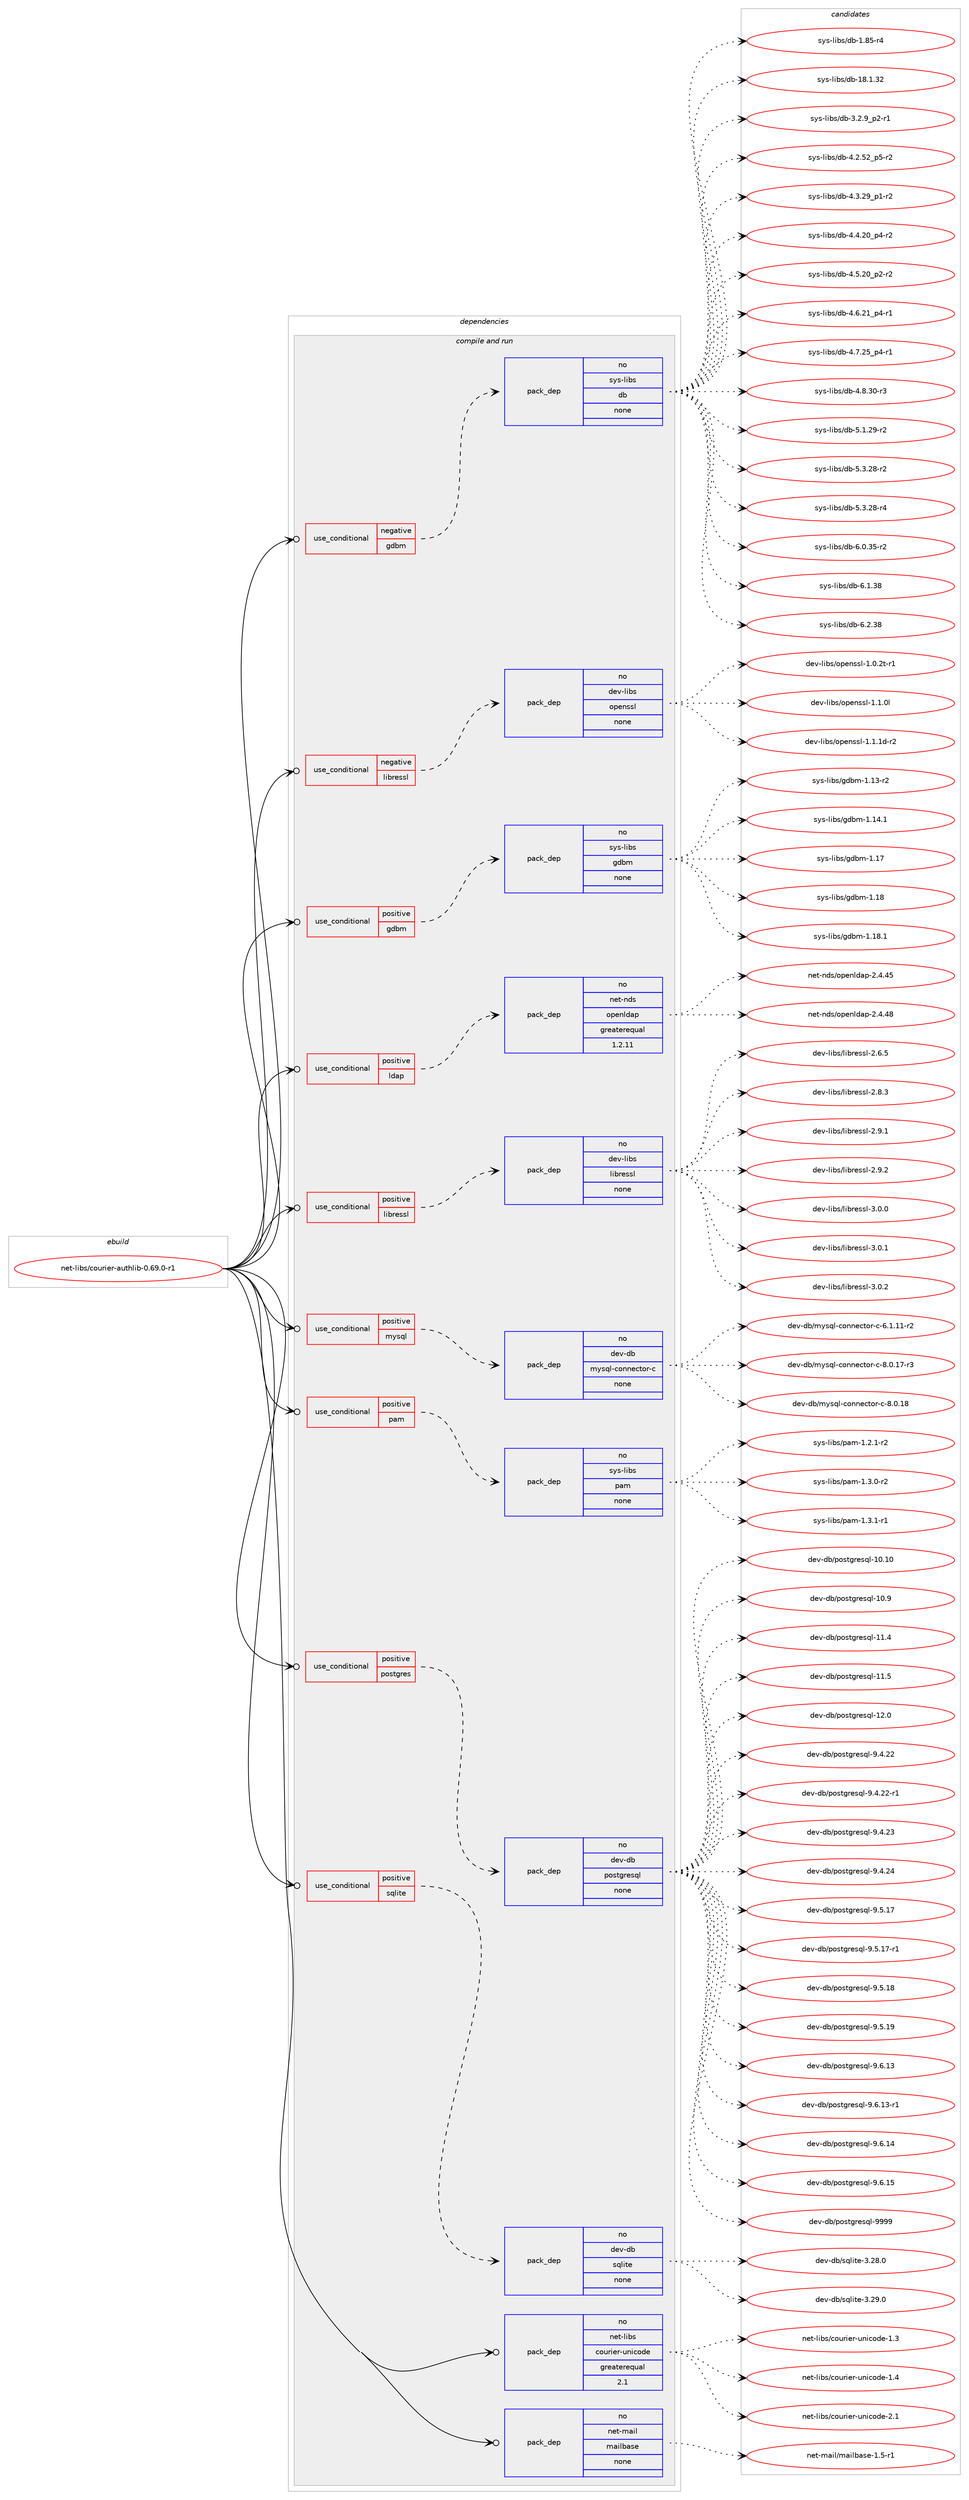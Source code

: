 digraph prolog {

# *************
# Graph options
# *************

newrank=true;
concentrate=true;
compound=true;
graph [rankdir=LR,fontname=Helvetica,fontsize=10,ranksep=1.5];#, ranksep=2.5, nodesep=0.2];
edge  [arrowhead=vee];
node  [fontname=Helvetica,fontsize=10];

# **********
# The ebuild
# **********

subgraph cluster_leftcol {
color=gray;
rank=same;
label=<<i>ebuild</i>>;
id [label="net-libs/courier-authlib-0.69.0-r1", color=red, width=4, href="../net-libs/courier-authlib-0.69.0-r1.svg"];
}

# ****************
# The dependencies
# ****************

subgraph cluster_midcol {
color=gray;
label=<<i>dependencies</i>>;
subgraph cluster_compile {
fillcolor="#eeeeee";
style=filled;
label=<<i>compile</i>>;
}
subgraph cluster_compileandrun {
fillcolor="#eeeeee";
style=filled;
label=<<i>compile and run</i>>;
subgraph cond201204 {
dependency825389 [label=<<TABLE BORDER="0" CELLBORDER="1" CELLSPACING="0" CELLPADDING="4"><TR><TD ROWSPAN="3" CELLPADDING="10">use_conditional</TD></TR><TR><TD>negative</TD></TR><TR><TD>gdbm</TD></TR></TABLE>>, shape=none, color=red];
subgraph pack609751 {
dependency825390 [label=<<TABLE BORDER="0" CELLBORDER="1" CELLSPACING="0" CELLPADDING="4" WIDTH="220"><TR><TD ROWSPAN="6" CELLPADDING="30">pack_dep</TD></TR><TR><TD WIDTH="110">no</TD></TR><TR><TD>sys-libs</TD></TR><TR><TD>db</TD></TR><TR><TD>none</TD></TR><TR><TD></TD></TR></TABLE>>, shape=none, color=blue];
}
dependency825389:e -> dependency825390:w [weight=20,style="dashed",arrowhead="vee"];
}
id:e -> dependency825389:w [weight=20,style="solid",arrowhead="odotvee"];
subgraph cond201205 {
dependency825391 [label=<<TABLE BORDER="0" CELLBORDER="1" CELLSPACING="0" CELLPADDING="4"><TR><TD ROWSPAN="3" CELLPADDING="10">use_conditional</TD></TR><TR><TD>negative</TD></TR><TR><TD>libressl</TD></TR></TABLE>>, shape=none, color=red];
subgraph pack609752 {
dependency825392 [label=<<TABLE BORDER="0" CELLBORDER="1" CELLSPACING="0" CELLPADDING="4" WIDTH="220"><TR><TD ROWSPAN="6" CELLPADDING="30">pack_dep</TD></TR><TR><TD WIDTH="110">no</TD></TR><TR><TD>dev-libs</TD></TR><TR><TD>openssl</TD></TR><TR><TD>none</TD></TR><TR><TD></TD></TR></TABLE>>, shape=none, color=blue];
}
dependency825391:e -> dependency825392:w [weight=20,style="dashed",arrowhead="vee"];
}
id:e -> dependency825391:w [weight=20,style="solid",arrowhead="odotvee"];
subgraph cond201206 {
dependency825393 [label=<<TABLE BORDER="0" CELLBORDER="1" CELLSPACING="0" CELLPADDING="4"><TR><TD ROWSPAN="3" CELLPADDING="10">use_conditional</TD></TR><TR><TD>positive</TD></TR><TR><TD>gdbm</TD></TR></TABLE>>, shape=none, color=red];
subgraph pack609753 {
dependency825394 [label=<<TABLE BORDER="0" CELLBORDER="1" CELLSPACING="0" CELLPADDING="4" WIDTH="220"><TR><TD ROWSPAN="6" CELLPADDING="30">pack_dep</TD></TR><TR><TD WIDTH="110">no</TD></TR><TR><TD>sys-libs</TD></TR><TR><TD>gdbm</TD></TR><TR><TD>none</TD></TR><TR><TD></TD></TR></TABLE>>, shape=none, color=blue];
}
dependency825393:e -> dependency825394:w [weight=20,style="dashed",arrowhead="vee"];
}
id:e -> dependency825393:w [weight=20,style="solid",arrowhead="odotvee"];
subgraph cond201207 {
dependency825395 [label=<<TABLE BORDER="0" CELLBORDER="1" CELLSPACING="0" CELLPADDING="4"><TR><TD ROWSPAN="3" CELLPADDING="10">use_conditional</TD></TR><TR><TD>positive</TD></TR><TR><TD>ldap</TD></TR></TABLE>>, shape=none, color=red];
subgraph pack609754 {
dependency825396 [label=<<TABLE BORDER="0" CELLBORDER="1" CELLSPACING="0" CELLPADDING="4" WIDTH="220"><TR><TD ROWSPAN="6" CELLPADDING="30">pack_dep</TD></TR><TR><TD WIDTH="110">no</TD></TR><TR><TD>net-nds</TD></TR><TR><TD>openldap</TD></TR><TR><TD>greaterequal</TD></TR><TR><TD>1.2.11</TD></TR></TABLE>>, shape=none, color=blue];
}
dependency825395:e -> dependency825396:w [weight=20,style="dashed",arrowhead="vee"];
}
id:e -> dependency825395:w [weight=20,style="solid",arrowhead="odotvee"];
subgraph cond201208 {
dependency825397 [label=<<TABLE BORDER="0" CELLBORDER="1" CELLSPACING="0" CELLPADDING="4"><TR><TD ROWSPAN="3" CELLPADDING="10">use_conditional</TD></TR><TR><TD>positive</TD></TR><TR><TD>libressl</TD></TR></TABLE>>, shape=none, color=red];
subgraph pack609755 {
dependency825398 [label=<<TABLE BORDER="0" CELLBORDER="1" CELLSPACING="0" CELLPADDING="4" WIDTH="220"><TR><TD ROWSPAN="6" CELLPADDING="30">pack_dep</TD></TR><TR><TD WIDTH="110">no</TD></TR><TR><TD>dev-libs</TD></TR><TR><TD>libressl</TD></TR><TR><TD>none</TD></TR><TR><TD></TD></TR></TABLE>>, shape=none, color=blue];
}
dependency825397:e -> dependency825398:w [weight=20,style="dashed",arrowhead="vee"];
}
id:e -> dependency825397:w [weight=20,style="solid",arrowhead="odotvee"];
subgraph cond201209 {
dependency825399 [label=<<TABLE BORDER="0" CELLBORDER="1" CELLSPACING="0" CELLPADDING="4"><TR><TD ROWSPAN="3" CELLPADDING="10">use_conditional</TD></TR><TR><TD>positive</TD></TR><TR><TD>mysql</TD></TR></TABLE>>, shape=none, color=red];
subgraph pack609756 {
dependency825400 [label=<<TABLE BORDER="0" CELLBORDER="1" CELLSPACING="0" CELLPADDING="4" WIDTH="220"><TR><TD ROWSPAN="6" CELLPADDING="30">pack_dep</TD></TR><TR><TD WIDTH="110">no</TD></TR><TR><TD>dev-db</TD></TR><TR><TD>mysql-connector-c</TD></TR><TR><TD>none</TD></TR><TR><TD></TD></TR></TABLE>>, shape=none, color=blue];
}
dependency825399:e -> dependency825400:w [weight=20,style="dashed",arrowhead="vee"];
}
id:e -> dependency825399:w [weight=20,style="solid",arrowhead="odotvee"];
subgraph cond201210 {
dependency825401 [label=<<TABLE BORDER="0" CELLBORDER="1" CELLSPACING="0" CELLPADDING="4"><TR><TD ROWSPAN="3" CELLPADDING="10">use_conditional</TD></TR><TR><TD>positive</TD></TR><TR><TD>pam</TD></TR></TABLE>>, shape=none, color=red];
subgraph pack609757 {
dependency825402 [label=<<TABLE BORDER="0" CELLBORDER="1" CELLSPACING="0" CELLPADDING="4" WIDTH="220"><TR><TD ROWSPAN="6" CELLPADDING="30">pack_dep</TD></TR><TR><TD WIDTH="110">no</TD></TR><TR><TD>sys-libs</TD></TR><TR><TD>pam</TD></TR><TR><TD>none</TD></TR><TR><TD></TD></TR></TABLE>>, shape=none, color=blue];
}
dependency825401:e -> dependency825402:w [weight=20,style="dashed",arrowhead="vee"];
}
id:e -> dependency825401:w [weight=20,style="solid",arrowhead="odotvee"];
subgraph cond201211 {
dependency825403 [label=<<TABLE BORDER="0" CELLBORDER="1" CELLSPACING="0" CELLPADDING="4"><TR><TD ROWSPAN="3" CELLPADDING="10">use_conditional</TD></TR><TR><TD>positive</TD></TR><TR><TD>postgres</TD></TR></TABLE>>, shape=none, color=red];
subgraph pack609758 {
dependency825404 [label=<<TABLE BORDER="0" CELLBORDER="1" CELLSPACING="0" CELLPADDING="4" WIDTH="220"><TR><TD ROWSPAN="6" CELLPADDING="30">pack_dep</TD></TR><TR><TD WIDTH="110">no</TD></TR><TR><TD>dev-db</TD></TR><TR><TD>postgresql</TD></TR><TR><TD>none</TD></TR><TR><TD></TD></TR></TABLE>>, shape=none, color=blue];
}
dependency825403:e -> dependency825404:w [weight=20,style="dashed",arrowhead="vee"];
}
id:e -> dependency825403:w [weight=20,style="solid",arrowhead="odotvee"];
subgraph cond201212 {
dependency825405 [label=<<TABLE BORDER="0" CELLBORDER="1" CELLSPACING="0" CELLPADDING="4"><TR><TD ROWSPAN="3" CELLPADDING="10">use_conditional</TD></TR><TR><TD>positive</TD></TR><TR><TD>sqlite</TD></TR></TABLE>>, shape=none, color=red];
subgraph pack609759 {
dependency825406 [label=<<TABLE BORDER="0" CELLBORDER="1" CELLSPACING="0" CELLPADDING="4" WIDTH="220"><TR><TD ROWSPAN="6" CELLPADDING="30">pack_dep</TD></TR><TR><TD WIDTH="110">no</TD></TR><TR><TD>dev-db</TD></TR><TR><TD>sqlite</TD></TR><TR><TD>none</TD></TR><TR><TD></TD></TR></TABLE>>, shape=none, color=blue];
}
dependency825405:e -> dependency825406:w [weight=20,style="dashed",arrowhead="vee"];
}
id:e -> dependency825405:w [weight=20,style="solid",arrowhead="odotvee"];
subgraph pack609760 {
dependency825407 [label=<<TABLE BORDER="0" CELLBORDER="1" CELLSPACING="0" CELLPADDING="4" WIDTH="220"><TR><TD ROWSPAN="6" CELLPADDING="30">pack_dep</TD></TR><TR><TD WIDTH="110">no</TD></TR><TR><TD>net-libs</TD></TR><TR><TD>courier-unicode</TD></TR><TR><TD>greaterequal</TD></TR><TR><TD>2.1</TD></TR></TABLE>>, shape=none, color=blue];
}
id:e -> dependency825407:w [weight=20,style="solid",arrowhead="odotvee"];
subgraph pack609761 {
dependency825408 [label=<<TABLE BORDER="0" CELLBORDER="1" CELLSPACING="0" CELLPADDING="4" WIDTH="220"><TR><TD ROWSPAN="6" CELLPADDING="30">pack_dep</TD></TR><TR><TD WIDTH="110">no</TD></TR><TR><TD>net-mail</TD></TR><TR><TD>mailbase</TD></TR><TR><TD>none</TD></TR><TR><TD></TD></TR></TABLE>>, shape=none, color=blue];
}
id:e -> dependency825408:w [weight=20,style="solid",arrowhead="odotvee"];
}
subgraph cluster_run {
fillcolor="#eeeeee";
style=filled;
label=<<i>run</i>>;
}
}

# **************
# The candidates
# **************

subgraph cluster_choices {
rank=same;
color=gray;
label=<<i>candidates</i>>;

subgraph choice609751 {
color=black;
nodesep=1;
choice1151211154510810598115471009845494656534511452 [label="sys-libs/db-1.85-r4", color=red, width=4,href="../sys-libs/db-1.85-r4.svg"];
choice115121115451081059811547100984549564649465150 [label="sys-libs/db-18.1.32", color=red, width=4,href="../sys-libs/db-18.1.32.svg"];
choice1151211154510810598115471009845514650465795112504511449 [label="sys-libs/db-3.2.9_p2-r1", color=red, width=4,href="../sys-libs/db-3.2.9_p2-r1.svg"];
choice115121115451081059811547100984552465046535095112534511450 [label="sys-libs/db-4.2.52_p5-r2", color=red, width=4,href="../sys-libs/db-4.2.52_p5-r2.svg"];
choice115121115451081059811547100984552465146505795112494511450 [label="sys-libs/db-4.3.29_p1-r2", color=red, width=4,href="../sys-libs/db-4.3.29_p1-r2.svg"];
choice115121115451081059811547100984552465246504895112524511450 [label="sys-libs/db-4.4.20_p4-r2", color=red, width=4,href="../sys-libs/db-4.4.20_p4-r2.svg"];
choice115121115451081059811547100984552465346504895112504511450 [label="sys-libs/db-4.5.20_p2-r2", color=red, width=4,href="../sys-libs/db-4.5.20_p2-r2.svg"];
choice115121115451081059811547100984552465446504995112524511449 [label="sys-libs/db-4.6.21_p4-r1", color=red, width=4,href="../sys-libs/db-4.6.21_p4-r1.svg"];
choice115121115451081059811547100984552465546505395112524511449 [label="sys-libs/db-4.7.25_p4-r1", color=red, width=4,href="../sys-libs/db-4.7.25_p4-r1.svg"];
choice11512111545108105981154710098455246564651484511451 [label="sys-libs/db-4.8.30-r3", color=red, width=4,href="../sys-libs/db-4.8.30-r3.svg"];
choice11512111545108105981154710098455346494650574511450 [label="sys-libs/db-5.1.29-r2", color=red, width=4,href="../sys-libs/db-5.1.29-r2.svg"];
choice11512111545108105981154710098455346514650564511450 [label="sys-libs/db-5.3.28-r2", color=red, width=4,href="../sys-libs/db-5.3.28-r2.svg"];
choice11512111545108105981154710098455346514650564511452 [label="sys-libs/db-5.3.28-r4", color=red, width=4,href="../sys-libs/db-5.3.28-r4.svg"];
choice11512111545108105981154710098455446484651534511450 [label="sys-libs/db-6.0.35-r2", color=red, width=4,href="../sys-libs/db-6.0.35-r2.svg"];
choice1151211154510810598115471009845544649465156 [label="sys-libs/db-6.1.38", color=red, width=4,href="../sys-libs/db-6.1.38.svg"];
choice1151211154510810598115471009845544650465156 [label="sys-libs/db-6.2.38", color=red, width=4,href="../sys-libs/db-6.2.38.svg"];
dependency825390:e -> choice1151211154510810598115471009845494656534511452:w [style=dotted,weight="100"];
dependency825390:e -> choice115121115451081059811547100984549564649465150:w [style=dotted,weight="100"];
dependency825390:e -> choice1151211154510810598115471009845514650465795112504511449:w [style=dotted,weight="100"];
dependency825390:e -> choice115121115451081059811547100984552465046535095112534511450:w [style=dotted,weight="100"];
dependency825390:e -> choice115121115451081059811547100984552465146505795112494511450:w [style=dotted,weight="100"];
dependency825390:e -> choice115121115451081059811547100984552465246504895112524511450:w [style=dotted,weight="100"];
dependency825390:e -> choice115121115451081059811547100984552465346504895112504511450:w [style=dotted,weight="100"];
dependency825390:e -> choice115121115451081059811547100984552465446504995112524511449:w [style=dotted,weight="100"];
dependency825390:e -> choice115121115451081059811547100984552465546505395112524511449:w [style=dotted,weight="100"];
dependency825390:e -> choice11512111545108105981154710098455246564651484511451:w [style=dotted,weight="100"];
dependency825390:e -> choice11512111545108105981154710098455346494650574511450:w [style=dotted,weight="100"];
dependency825390:e -> choice11512111545108105981154710098455346514650564511450:w [style=dotted,weight="100"];
dependency825390:e -> choice11512111545108105981154710098455346514650564511452:w [style=dotted,weight="100"];
dependency825390:e -> choice11512111545108105981154710098455446484651534511450:w [style=dotted,weight="100"];
dependency825390:e -> choice1151211154510810598115471009845544649465156:w [style=dotted,weight="100"];
dependency825390:e -> choice1151211154510810598115471009845544650465156:w [style=dotted,weight="100"];
}
subgraph choice609752 {
color=black;
nodesep=1;
choice1001011184510810598115471111121011101151151084549464846501164511449 [label="dev-libs/openssl-1.0.2t-r1", color=red, width=4,href="../dev-libs/openssl-1.0.2t-r1.svg"];
choice100101118451081059811547111112101110115115108454946494648108 [label="dev-libs/openssl-1.1.0l", color=red, width=4,href="../dev-libs/openssl-1.1.0l.svg"];
choice1001011184510810598115471111121011101151151084549464946491004511450 [label="dev-libs/openssl-1.1.1d-r2", color=red, width=4,href="../dev-libs/openssl-1.1.1d-r2.svg"];
dependency825392:e -> choice1001011184510810598115471111121011101151151084549464846501164511449:w [style=dotted,weight="100"];
dependency825392:e -> choice100101118451081059811547111112101110115115108454946494648108:w [style=dotted,weight="100"];
dependency825392:e -> choice1001011184510810598115471111121011101151151084549464946491004511450:w [style=dotted,weight="100"];
}
subgraph choice609753 {
color=black;
nodesep=1;
choice1151211154510810598115471031009810945494649514511450 [label="sys-libs/gdbm-1.13-r2", color=red, width=4,href="../sys-libs/gdbm-1.13-r2.svg"];
choice1151211154510810598115471031009810945494649524649 [label="sys-libs/gdbm-1.14.1", color=red, width=4,href="../sys-libs/gdbm-1.14.1.svg"];
choice115121115451081059811547103100981094549464955 [label="sys-libs/gdbm-1.17", color=red, width=4,href="../sys-libs/gdbm-1.17.svg"];
choice115121115451081059811547103100981094549464956 [label="sys-libs/gdbm-1.18", color=red, width=4,href="../sys-libs/gdbm-1.18.svg"];
choice1151211154510810598115471031009810945494649564649 [label="sys-libs/gdbm-1.18.1", color=red, width=4,href="../sys-libs/gdbm-1.18.1.svg"];
dependency825394:e -> choice1151211154510810598115471031009810945494649514511450:w [style=dotted,weight="100"];
dependency825394:e -> choice1151211154510810598115471031009810945494649524649:w [style=dotted,weight="100"];
dependency825394:e -> choice115121115451081059811547103100981094549464955:w [style=dotted,weight="100"];
dependency825394:e -> choice115121115451081059811547103100981094549464956:w [style=dotted,weight="100"];
dependency825394:e -> choice1151211154510810598115471031009810945494649564649:w [style=dotted,weight="100"];
}
subgraph choice609754 {
color=black;
nodesep=1;
choice11010111645110100115471111121011101081009711245504652465253 [label="net-nds/openldap-2.4.45", color=red, width=4,href="../net-nds/openldap-2.4.45.svg"];
choice11010111645110100115471111121011101081009711245504652465256 [label="net-nds/openldap-2.4.48", color=red, width=4,href="../net-nds/openldap-2.4.48.svg"];
dependency825396:e -> choice11010111645110100115471111121011101081009711245504652465253:w [style=dotted,weight="100"];
dependency825396:e -> choice11010111645110100115471111121011101081009711245504652465256:w [style=dotted,weight="100"];
}
subgraph choice609755 {
color=black;
nodesep=1;
choice10010111845108105981154710810598114101115115108455046544653 [label="dev-libs/libressl-2.6.5", color=red, width=4,href="../dev-libs/libressl-2.6.5.svg"];
choice10010111845108105981154710810598114101115115108455046564651 [label="dev-libs/libressl-2.8.3", color=red, width=4,href="../dev-libs/libressl-2.8.3.svg"];
choice10010111845108105981154710810598114101115115108455046574649 [label="dev-libs/libressl-2.9.1", color=red, width=4,href="../dev-libs/libressl-2.9.1.svg"];
choice10010111845108105981154710810598114101115115108455046574650 [label="dev-libs/libressl-2.9.2", color=red, width=4,href="../dev-libs/libressl-2.9.2.svg"];
choice10010111845108105981154710810598114101115115108455146484648 [label="dev-libs/libressl-3.0.0", color=red, width=4,href="../dev-libs/libressl-3.0.0.svg"];
choice10010111845108105981154710810598114101115115108455146484649 [label="dev-libs/libressl-3.0.1", color=red, width=4,href="../dev-libs/libressl-3.0.1.svg"];
choice10010111845108105981154710810598114101115115108455146484650 [label="dev-libs/libressl-3.0.2", color=red, width=4,href="../dev-libs/libressl-3.0.2.svg"];
dependency825398:e -> choice10010111845108105981154710810598114101115115108455046544653:w [style=dotted,weight="100"];
dependency825398:e -> choice10010111845108105981154710810598114101115115108455046564651:w [style=dotted,weight="100"];
dependency825398:e -> choice10010111845108105981154710810598114101115115108455046574649:w [style=dotted,weight="100"];
dependency825398:e -> choice10010111845108105981154710810598114101115115108455046574650:w [style=dotted,weight="100"];
dependency825398:e -> choice10010111845108105981154710810598114101115115108455146484648:w [style=dotted,weight="100"];
dependency825398:e -> choice10010111845108105981154710810598114101115115108455146484649:w [style=dotted,weight="100"];
dependency825398:e -> choice10010111845108105981154710810598114101115115108455146484650:w [style=dotted,weight="100"];
}
subgraph choice609756 {
color=black;
nodesep=1;
choice1001011184510098471091211151131084599111110110101991161111144599455446494649494511450 [label="dev-db/mysql-connector-c-6.1.11-r2", color=red, width=4,href="../dev-db/mysql-connector-c-6.1.11-r2.svg"];
choice1001011184510098471091211151131084599111110110101991161111144599455646484649554511451 [label="dev-db/mysql-connector-c-8.0.17-r3", color=red, width=4,href="../dev-db/mysql-connector-c-8.0.17-r3.svg"];
choice100101118451009847109121115113108459911111011010199116111114459945564648464956 [label="dev-db/mysql-connector-c-8.0.18", color=red, width=4,href="../dev-db/mysql-connector-c-8.0.18.svg"];
dependency825400:e -> choice1001011184510098471091211151131084599111110110101991161111144599455446494649494511450:w [style=dotted,weight="100"];
dependency825400:e -> choice1001011184510098471091211151131084599111110110101991161111144599455646484649554511451:w [style=dotted,weight="100"];
dependency825400:e -> choice100101118451009847109121115113108459911111011010199116111114459945564648464956:w [style=dotted,weight="100"];
}
subgraph choice609757 {
color=black;
nodesep=1;
choice115121115451081059811547112971094549465046494511450 [label="sys-libs/pam-1.2.1-r2", color=red, width=4,href="../sys-libs/pam-1.2.1-r2.svg"];
choice115121115451081059811547112971094549465146484511450 [label="sys-libs/pam-1.3.0-r2", color=red, width=4,href="../sys-libs/pam-1.3.0-r2.svg"];
choice115121115451081059811547112971094549465146494511449 [label="sys-libs/pam-1.3.1-r1", color=red, width=4,href="../sys-libs/pam-1.3.1-r1.svg"];
dependency825402:e -> choice115121115451081059811547112971094549465046494511450:w [style=dotted,weight="100"];
dependency825402:e -> choice115121115451081059811547112971094549465146484511450:w [style=dotted,weight="100"];
dependency825402:e -> choice115121115451081059811547112971094549465146494511449:w [style=dotted,weight="100"];
}
subgraph choice609758 {
color=black;
nodesep=1;
choice100101118451009847112111115116103114101115113108454948464948 [label="dev-db/postgresql-10.10", color=red, width=4,href="../dev-db/postgresql-10.10.svg"];
choice1001011184510098471121111151161031141011151131084549484657 [label="dev-db/postgresql-10.9", color=red, width=4,href="../dev-db/postgresql-10.9.svg"];
choice1001011184510098471121111151161031141011151131084549494652 [label="dev-db/postgresql-11.4", color=red, width=4,href="../dev-db/postgresql-11.4.svg"];
choice1001011184510098471121111151161031141011151131084549494653 [label="dev-db/postgresql-11.5", color=red, width=4,href="../dev-db/postgresql-11.5.svg"];
choice1001011184510098471121111151161031141011151131084549504648 [label="dev-db/postgresql-12.0", color=red, width=4,href="../dev-db/postgresql-12.0.svg"];
choice10010111845100984711211111511610311410111511310845574652465050 [label="dev-db/postgresql-9.4.22", color=red, width=4,href="../dev-db/postgresql-9.4.22.svg"];
choice100101118451009847112111115116103114101115113108455746524650504511449 [label="dev-db/postgresql-9.4.22-r1", color=red, width=4,href="../dev-db/postgresql-9.4.22-r1.svg"];
choice10010111845100984711211111511610311410111511310845574652465051 [label="dev-db/postgresql-9.4.23", color=red, width=4,href="../dev-db/postgresql-9.4.23.svg"];
choice10010111845100984711211111511610311410111511310845574652465052 [label="dev-db/postgresql-9.4.24", color=red, width=4,href="../dev-db/postgresql-9.4.24.svg"];
choice10010111845100984711211111511610311410111511310845574653464955 [label="dev-db/postgresql-9.5.17", color=red, width=4,href="../dev-db/postgresql-9.5.17.svg"];
choice100101118451009847112111115116103114101115113108455746534649554511449 [label="dev-db/postgresql-9.5.17-r1", color=red, width=4,href="../dev-db/postgresql-9.5.17-r1.svg"];
choice10010111845100984711211111511610311410111511310845574653464956 [label="dev-db/postgresql-9.5.18", color=red, width=4,href="../dev-db/postgresql-9.5.18.svg"];
choice10010111845100984711211111511610311410111511310845574653464957 [label="dev-db/postgresql-9.5.19", color=red, width=4,href="../dev-db/postgresql-9.5.19.svg"];
choice10010111845100984711211111511610311410111511310845574654464951 [label="dev-db/postgresql-9.6.13", color=red, width=4,href="../dev-db/postgresql-9.6.13.svg"];
choice100101118451009847112111115116103114101115113108455746544649514511449 [label="dev-db/postgresql-9.6.13-r1", color=red, width=4,href="../dev-db/postgresql-9.6.13-r1.svg"];
choice10010111845100984711211111511610311410111511310845574654464952 [label="dev-db/postgresql-9.6.14", color=red, width=4,href="../dev-db/postgresql-9.6.14.svg"];
choice10010111845100984711211111511610311410111511310845574654464953 [label="dev-db/postgresql-9.6.15", color=red, width=4,href="../dev-db/postgresql-9.6.15.svg"];
choice1001011184510098471121111151161031141011151131084557575757 [label="dev-db/postgresql-9999", color=red, width=4,href="../dev-db/postgresql-9999.svg"];
dependency825404:e -> choice100101118451009847112111115116103114101115113108454948464948:w [style=dotted,weight="100"];
dependency825404:e -> choice1001011184510098471121111151161031141011151131084549484657:w [style=dotted,weight="100"];
dependency825404:e -> choice1001011184510098471121111151161031141011151131084549494652:w [style=dotted,weight="100"];
dependency825404:e -> choice1001011184510098471121111151161031141011151131084549494653:w [style=dotted,weight="100"];
dependency825404:e -> choice1001011184510098471121111151161031141011151131084549504648:w [style=dotted,weight="100"];
dependency825404:e -> choice10010111845100984711211111511610311410111511310845574652465050:w [style=dotted,weight="100"];
dependency825404:e -> choice100101118451009847112111115116103114101115113108455746524650504511449:w [style=dotted,weight="100"];
dependency825404:e -> choice10010111845100984711211111511610311410111511310845574652465051:w [style=dotted,weight="100"];
dependency825404:e -> choice10010111845100984711211111511610311410111511310845574652465052:w [style=dotted,weight="100"];
dependency825404:e -> choice10010111845100984711211111511610311410111511310845574653464955:w [style=dotted,weight="100"];
dependency825404:e -> choice100101118451009847112111115116103114101115113108455746534649554511449:w [style=dotted,weight="100"];
dependency825404:e -> choice10010111845100984711211111511610311410111511310845574653464956:w [style=dotted,weight="100"];
dependency825404:e -> choice10010111845100984711211111511610311410111511310845574653464957:w [style=dotted,weight="100"];
dependency825404:e -> choice10010111845100984711211111511610311410111511310845574654464951:w [style=dotted,weight="100"];
dependency825404:e -> choice100101118451009847112111115116103114101115113108455746544649514511449:w [style=dotted,weight="100"];
dependency825404:e -> choice10010111845100984711211111511610311410111511310845574654464952:w [style=dotted,weight="100"];
dependency825404:e -> choice10010111845100984711211111511610311410111511310845574654464953:w [style=dotted,weight="100"];
dependency825404:e -> choice1001011184510098471121111151161031141011151131084557575757:w [style=dotted,weight="100"];
}
subgraph choice609759 {
color=black;
nodesep=1;
choice10010111845100984711511310810511610145514650564648 [label="dev-db/sqlite-3.28.0", color=red, width=4,href="../dev-db/sqlite-3.28.0.svg"];
choice10010111845100984711511310810511610145514650574648 [label="dev-db/sqlite-3.29.0", color=red, width=4,href="../dev-db/sqlite-3.29.0.svg"];
dependency825406:e -> choice10010111845100984711511310810511610145514650564648:w [style=dotted,weight="100"];
dependency825406:e -> choice10010111845100984711511310810511610145514650574648:w [style=dotted,weight="100"];
}
subgraph choice609760 {
color=black;
nodesep=1;
choice11010111645108105981154799111117114105101114451171101059911110010145494651 [label="net-libs/courier-unicode-1.3", color=red, width=4,href="../net-libs/courier-unicode-1.3.svg"];
choice11010111645108105981154799111117114105101114451171101059911110010145494652 [label="net-libs/courier-unicode-1.4", color=red, width=4,href="../net-libs/courier-unicode-1.4.svg"];
choice11010111645108105981154799111117114105101114451171101059911110010145504649 [label="net-libs/courier-unicode-2.1", color=red, width=4,href="../net-libs/courier-unicode-2.1.svg"];
dependency825407:e -> choice11010111645108105981154799111117114105101114451171101059911110010145494651:w [style=dotted,weight="100"];
dependency825407:e -> choice11010111645108105981154799111117114105101114451171101059911110010145494652:w [style=dotted,weight="100"];
dependency825407:e -> choice11010111645108105981154799111117114105101114451171101059911110010145504649:w [style=dotted,weight="100"];
}
subgraph choice609761 {
color=black;
nodesep=1;
choice110101116451099710510847109971051089897115101454946534511449 [label="net-mail/mailbase-1.5-r1", color=red, width=4,href="../net-mail/mailbase-1.5-r1.svg"];
dependency825408:e -> choice110101116451099710510847109971051089897115101454946534511449:w [style=dotted,weight="100"];
}
}

}
